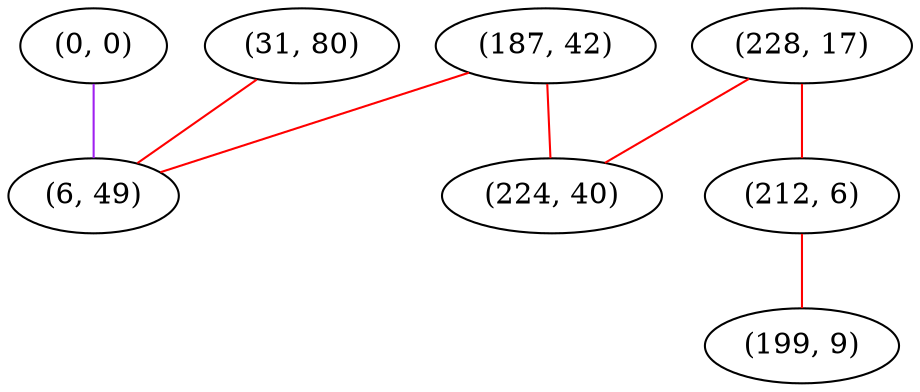graph "" {
"(0, 0)";
"(31, 80)";
"(228, 17)";
"(187, 42)";
"(212, 6)";
"(6, 49)";
"(224, 40)";
"(199, 9)";
"(0, 0)" -- "(6, 49)"  [color=purple, key=0, weight=4];
"(31, 80)" -- "(6, 49)"  [color=red, key=0, weight=1];
"(228, 17)" -- "(224, 40)"  [color=red, key=0, weight=1];
"(228, 17)" -- "(212, 6)"  [color=red, key=0, weight=1];
"(187, 42)" -- "(6, 49)"  [color=red, key=0, weight=1];
"(187, 42)" -- "(224, 40)"  [color=red, key=0, weight=1];
"(212, 6)" -- "(199, 9)"  [color=red, key=0, weight=1];
}
